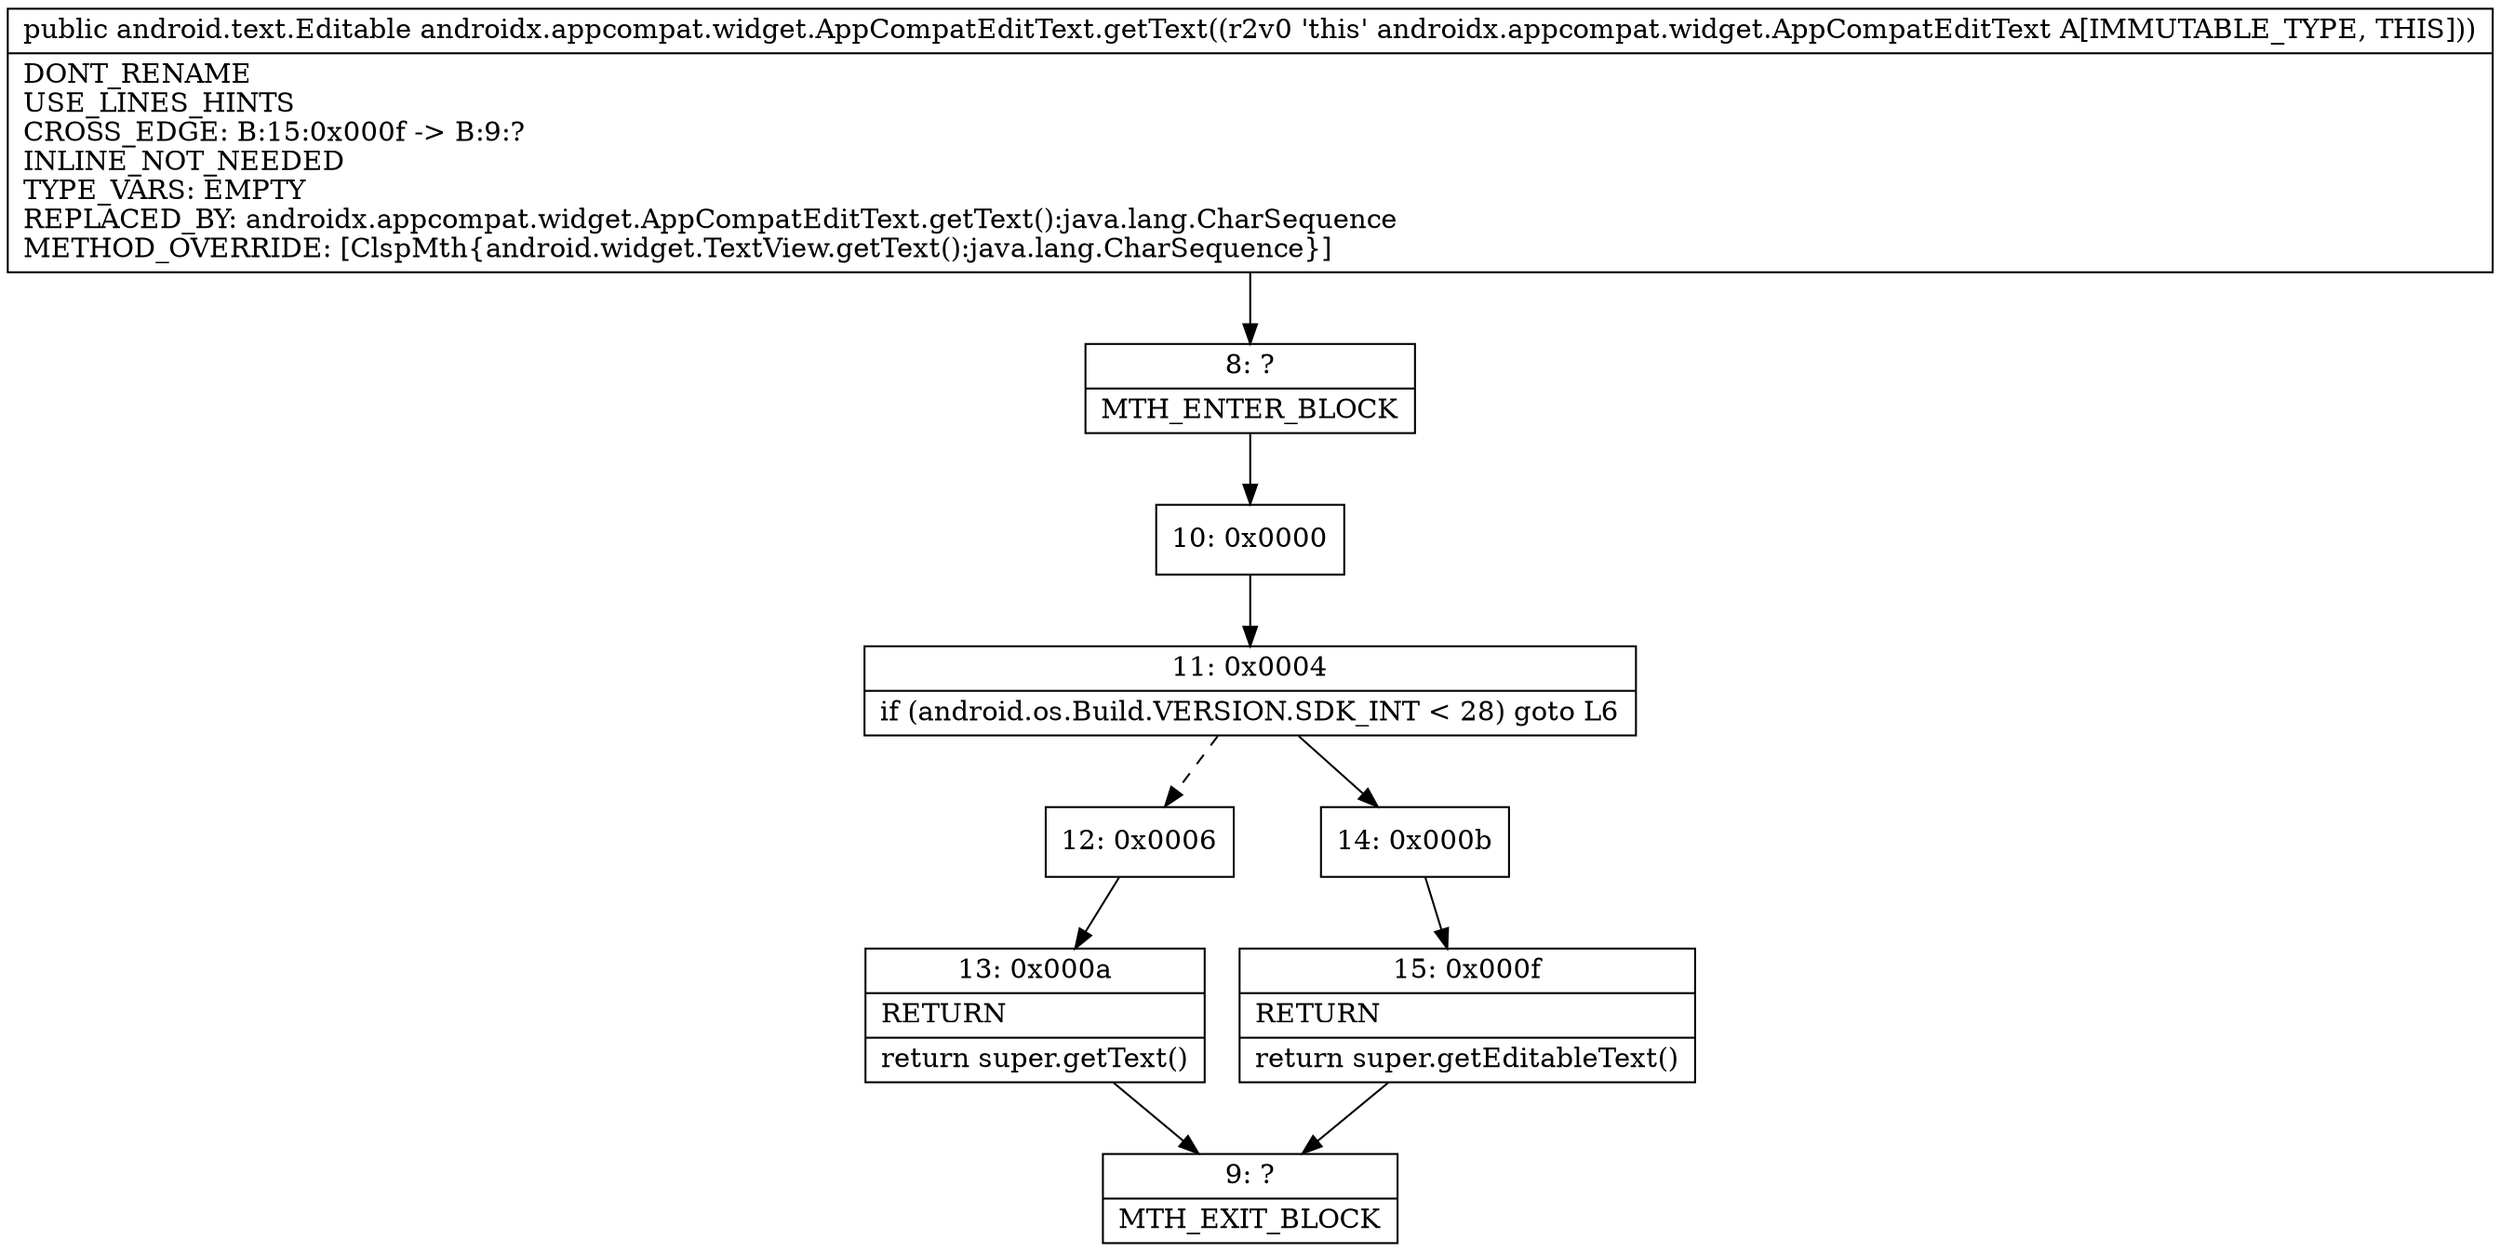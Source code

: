 digraph "CFG forandroidx.appcompat.widget.AppCompatEditText.getText()Landroid\/text\/Editable;" {
Node_8 [shape=record,label="{8\:\ ?|MTH_ENTER_BLOCK\l}"];
Node_10 [shape=record,label="{10\:\ 0x0000}"];
Node_11 [shape=record,label="{11\:\ 0x0004|if (android.os.Build.VERSION.SDK_INT \< 28) goto L6\l}"];
Node_12 [shape=record,label="{12\:\ 0x0006}"];
Node_13 [shape=record,label="{13\:\ 0x000a|RETURN\l|return super.getText()\l}"];
Node_9 [shape=record,label="{9\:\ ?|MTH_EXIT_BLOCK\l}"];
Node_14 [shape=record,label="{14\:\ 0x000b}"];
Node_15 [shape=record,label="{15\:\ 0x000f|RETURN\l|return super.getEditableText()\l}"];
MethodNode[shape=record,label="{public android.text.Editable androidx.appcompat.widget.AppCompatEditText.getText((r2v0 'this' androidx.appcompat.widget.AppCompatEditText A[IMMUTABLE_TYPE, THIS]))  | DONT_RENAME\lUSE_LINES_HINTS\lCROSS_EDGE: B:15:0x000f \-\> B:9:?\lINLINE_NOT_NEEDED\lTYPE_VARS: EMPTY\lREPLACED_BY: androidx.appcompat.widget.AppCompatEditText.getText():java.lang.CharSequence\lMETHOD_OVERRIDE: [ClspMth\{android.widget.TextView.getText():java.lang.CharSequence\}]\l}"];
MethodNode -> Node_8;Node_8 -> Node_10;
Node_10 -> Node_11;
Node_11 -> Node_12[style=dashed];
Node_11 -> Node_14;
Node_12 -> Node_13;
Node_13 -> Node_9;
Node_14 -> Node_15;
Node_15 -> Node_9;
}

